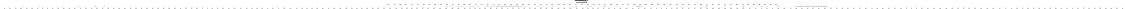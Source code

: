 # Network structure generated by ABC

digraph network {
size = "7.5,10";
center = true;
edge [dir = back];

{
  node [shape = plaintext];
  edge [style = invis];
  LevelTitle1 [label=""];
  LevelTitle2 [label=""];
  Level2 [label = ""];
  Level1 [label = ""];
  Level0 [label = ""];
  LevelTitle1 ->  LevelTitle2 ->  Level2 ->  Level1 ->  Level0;
}

{
  rank = same;
  LevelTitle1;
  title1 [shape=plaintext,
          fontsize=20,
          fontname = "Times-Roman",
          label="Network structure visualized by ABC\nBenchmark \"top\". Time was Wed Oct 16 16:07:35 2024. "
         ];
}

{
  rank = same;
  LevelTitle2;
  title2 [shape=plaintext,
          fontsize=18,
          fontname = "Times-Roman",
          label="The network contains 67 logic nodes and 0 latches.\n"
         ];
}

{
  rank = same;
  Level2;
  Node200 [label = "pv227_10_", shape = invtriangle, color = coral, fillcolor = coral];
  Node201 [label = "pv227_23_", shape = invtriangle, color = coral, fillcolor = coral];
  Node202 [label = "pv266_6_", shape = invtriangle, color = coral, fillcolor = coral];
  Node203 [label = "pv227_0_", shape = invtriangle, color = coral, fillcolor = coral];
  Node204 [label = "pv227_24_", shape = invtriangle, color = coral, fillcolor = coral];
  Node205 [label = "pv227_21_", shape = invtriangle, color = coral, fillcolor = coral];
  Node206 [label = "pv266_4_", shape = invtriangle, color = coral, fillcolor = coral];
  Node207 [label = "pv227_22_", shape = invtriangle, color = coral, fillcolor = coral];
  Node208 [label = "pv266_5_", shape = invtriangle, color = coral, fillcolor = coral];
  Node209 [label = "pv227_27_", shape = invtriangle, color = coral, fillcolor = coral];
  Node210 [label = "pv259_0_", shape = invtriangle, color = coral, fillcolor = coral];
  Node211 [label = "pv227_25_", shape = invtriangle, color = coral, fillcolor = coral];
  Node212 [label = "pv259_2_", shape = invtriangle, color = coral, fillcolor = coral];
  Node213 [label = "pv227_26_", shape = invtriangle, color = coral, fillcolor = coral];
  Node214 [label = "pv259_1_", shape = invtriangle, color = coral, fillcolor = coral];
  Node215 [label = "pv227_7_", shape = invtriangle, color = coral, fillcolor = coral];
  Node216 [label = "pv227_18_", shape = invtriangle, color = coral, fillcolor = coral];
  Node217 [label = "pv259_17_", shape = invtriangle, color = coral, fillcolor = coral];
  Node218 [label = "pv227_8_", shape = invtriangle, color = coral, fillcolor = coral];
  Node219 [label = "pv227_17_", shape = invtriangle, color = coral, fillcolor = coral];
  Node220 [label = "pv259_16_", shape = invtriangle, color = coral, fillcolor = coral];
  Node221 [label = "pv227_5_", shape = invtriangle, color = coral, fillcolor = coral];
  Node222 [label = "pv227_16_", shape = invtriangle, color = coral, fillcolor = coral];
  Node223 [label = "pv259_19_", shape = invtriangle, color = coral, fillcolor = coral];
  Node224 [label = "pv227_6_", shape = invtriangle, color = coral, fillcolor = coral];
  Node225 [label = "pv227_15_", shape = invtriangle, color = coral, fillcolor = coral];
  Node226 [label = "pv259_18_", shape = invtriangle, color = coral, fillcolor = coral];
  Node227 [label = "pv227_3_", shape = invtriangle, color = coral, fillcolor = coral];
  Node228 [label = "pv227_14_", shape = invtriangle, color = coral, fillcolor = coral];
  Node229 [label = "pv259_26_", shape = invtriangle, color = coral, fillcolor = coral];
  Node230 [label = "pv266_2_", shape = invtriangle, color = coral, fillcolor = coral];
  Node231 [label = "pv227_4_", shape = invtriangle, color = coral, fillcolor = coral];
  Node232 [label = "pv227_13_", shape = invtriangle, color = coral, fillcolor = coral];
  Node233 [label = "pv227_20_", shape = invtriangle, color = coral, fillcolor = coral];
  Node234 [label = "pv259_27_", shape = invtriangle, color = coral, fillcolor = coral];
  Node235 [label = "pv266_3_", shape = invtriangle, color = coral, fillcolor = coral];
  Node236 [label = "pv227_1_", shape = invtriangle, color = coral, fillcolor = coral];
  Node237 [label = "pv227_12_", shape = invtriangle, color = coral, fillcolor = coral];
  Node238 [label = "pv259_28_", shape = invtriangle, color = coral, fillcolor = coral];
  Node239 [label = "pv266_0_", shape = invtriangle, color = coral, fillcolor = coral];
  Node240 [label = "pv227_2_", shape = invtriangle, color = coral, fillcolor = coral];
  Node241 [label = "pv227_11_", shape = invtriangle, color = coral, fillcolor = coral];
  Node242 [label = "pv259_29_", shape = invtriangle, color = coral, fillcolor = coral];
  Node243 [label = "pv266_1_", shape = invtriangle, color = coral, fillcolor = coral];
  Node244 [label = "pv259_22_", shape = invtriangle, color = coral, fillcolor = coral];
  Node245 [label = "pv259_23_", shape = invtriangle, color = coral, fillcolor = coral];
  Node246 [label = "pv259_11_", shape = invtriangle, color = coral, fillcolor = coral];
  Node247 [label = "pv259_24_", shape = invtriangle, color = coral, fillcolor = coral];
  Node248 [label = "pv259_10_", shape = invtriangle, color = coral, fillcolor = coral];
  Node249 [label = "pv259_25_", shape = invtriangle, color = coral, fillcolor = coral];
  Node250 [label = "pv259_13_", shape = invtriangle, color = coral, fillcolor = coral];
  Node251 [label = "pv259_31_", shape = invtriangle, color = coral, fillcolor = coral];
  Node252 [label = "pv259_12_", shape = invtriangle, color = coral, fillcolor = coral];
  Node253 [label = "pv259_30_", shape = invtriangle, color = coral, fillcolor = coral];
  Node254 [label = "pv227_9_", shape = invtriangle, color = coral, fillcolor = coral];
  Node255 [label = "pv259_15_", shape = invtriangle, color = coral, fillcolor = coral];
  Node256 [label = "pv259_20_", shape = invtriangle, color = coral, fillcolor = coral];
  Node257 [label = "pv227_19_", shape = invtriangle, color = coral, fillcolor = coral];
  Node258 [label = "pv259_14_", shape = invtriangle, color = coral, fillcolor = coral];
  Node259 [label = "pv259_21_", shape = invtriangle, color = coral, fillcolor = coral];
  Node260 [label = "pv259_4_", shape = invtriangle, color = coral, fillcolor = coral];
  Node261 [label = "pv259_3_", shape = invtriangle, color = coral, fillcolor = coral];
  Node262 [label = "pv259_6_", shape = invtriangle, color = coral, fillcolor = coral];
  Node263 [label = "pv259_5_", shape = invtriangle, color = coral, fillcolor = coral];
  Node264 [label = "pv259_8_", shape = invtriangle, color = coral, fillcolor = coral];
  Node265 [label = "pv259_7_", shape = invtriangle, color = coral, fillcolor = coral];
  Node266 [label = "pv259_9_", shape = invtriangle, color = coral, fillcolor = coral];
}

{
  rank = same;
  Level1;
  Node268 [label = "268\n", shape = ellipse];
  Node269 [label = "269\n", shape = ellipse];
  Node270 [label = "270\n", shape = ellipse];
  Node271 [label = "271\n", shape = ellipse];
  Node272 [label = "272\n", shape = ellipse];
  Node273 [label = "273\n", shape = ellipse];
  Node274 [label = "274\n", shape = ellipse];
  Node275 [label = "275\n", shape = ellipse];
  Node276 [label = "276\n", shape = ellipse];
  Node277 [label = "277\n", shape = ellipse];
  Node278 [label = "278\n", shape = ellipse];
  Node279 [label = "279\n", shape = ellipse];
  Node280 [label = "280\n", shape = ellipse];
  Node281 [label = "281\n", shape = ellipse];
  Node282 [label = "282\n", shape = ellipse];
  Node283 [label = "283\n", shape = ellipse];
  Node284 [label = "284\n", shape = ellipse];
  Node285 [label = "285\n", shape = ellipse];
  Node286 [label = "286\n", shape = ellipse];
  Node287 [label = "287\n", shape = ellipse];
  Node288 [label = "288\n", shape = ellipse];
  Node289 [label = "289\n", shape = ellipse];
  Node290 [label = "290\n", shape = ellipse];
  Node291 [label = "291\n", shape = ellipse];
  Node292 [label = "292\n", shape = ellipse];
  Node293 [label = "293\n", shape = ellipse];
  Node294 [label = "294\n", shape = ellipse];
  Node295 [label = "295\n", shape = ellipse];
  Node296 [label = "296\n", shape = ellipse];
  Node297 [label = "297\n", shape = ellipse];
  Node298 [label = "298\n", shape = ellipse];
  Node299 [label = "299\n", shape = ellipse];
  Node300 [label = "300\n", shape = ellipse];
  Node301 [label = "301\n", shape = ellipse];
  Node302 [label = "302\n", shape = ellipse];
  Node303 [label = "303\n", shape = ellipse];
  Node304 [label = "304\n", shape = ellipse];
  Node305 [label = "305\n", shape = ellipse];
  Node306 [label = "306\n", shape = ellipse];
  Node307 [label = "307\n", shape = ellipse];
  Node308 [label = "308\n", shape = ellipse];
  Node309 [label = "309\n", shape = ellipse];
  Node310 [label = "310\n", shape = ellipse];
  Node311 [label = "311\n", shape = ellipse];
  Node312 [label = "312\n", shape = ellipse];
  Node313 [label = "313\n", shape = ellipse];
  Node314 [label = "314\n", shape = ellipse];
  Node315 [label = "315\n", shape = ellipse];
  Node316 [label = "316\n", shape = ellipse];
  Node317 [label = "317\n", shape = ellipse];
  Node318 [label = "318\n", shape = ellipse];
  Node319 [label = "319\n", shape = ellipse];
  Node320 [label = "320\n", shape = ellipse];
  Node321 [label = "321\n", shape = ellipse];
  Node322 [label = "322\n", shape = ellipse];
  Node323 [label = "323\n", shape = ellipse];
  Node324 [label = "324\n", shape = ellipse];
  Node325 [label = "325\n", shape = ellipse];
  Node326 [label = "326\n", shape = ellipse];
  Node327 [label = "327\n", shape = ellipse];
  Node328 [label = "328\n", shape = ellipse];
  Node329 [label = "329\n", shape = ellipse];
  Node330 [label = "330\n", shape = ellipse];
  Node331 [label = "331\n", shape = ellipse];
  Node332 [label = "332\n", shape = ellipse];
  Node333 [label = "333\n", shape = ellipse];
  Node334 [label = "334\n", shape = ellipse];
}

{
  rank = same;
  Level0;
  Node1 [label = "pv96_30_", shape = triangle, color = coral, fillcolor = coral];
  Node2 [label = "pv128_5_", shape = triangle, color = coral, fillcolor = coral];
  Node3 [label = "pv160_1_", shape = triangle, color = coral, fillcolor = coral];
  Node4 [label = "pv160_12_", shape = triangle, color = coral, fillcolor = coral];
  Node5 [label = "pv160_25_", shape = triangle, color = coral, fillcolor = coral];
  Node6 [label = "pv96_31_", shape = triangle, color = coral, fillcolor = coral];
  Node7 [label = "pv128_6_", shape = triangle, color = coral, fillcolor = coral];
  Node8 [label = "pv160_2_", shape = triangle, color = coral, fillcolor = coral];
  Node9 [label = "pv160_11_", shape = triangle, color = coral, fillcolor = coral];
  Node10 [label = "pv160_26_", shape = triangle, color = coral, fillcolor = coral];
  Node11 [label = "pv96_10_", shape = triangle, color = coral, fillcolor = coral];
  Node12 [label = "pv96_21_", shape = triangle, color = coral, fillcolor = coral];
  Node13 [label = "pv128_3_", shape = triangle, color = coral, fillcolor = coral];
  Node14 [label = "pv160_14_", shape = triangle, color = coral, fillcolor = coral];
  Node15 [label = "pv160_27_", shape = triangle, color = coral, fillcolor = coral];
  Node16 [label = "pv192_0_", shape = triangle, color = coral, fillcolor = coral];
  Node17 [label = "pv96_11_", shape = triangle, color = coral, fillcolor = coral];
  Node18 [label = "pv96_20_", shape = triangle, color = coral, fillcolor = coral];
  Node19 [label = "pv128_4_", shape = triangle, color = coral, fillcolor = coral];
  Node20 [label = "pv160_0_", shape = triangle, color = coral, fillcolor = coral];
  Node21 [label = "pv160_13_", shape = triangle, color = coral, fillcolor = coral];
  Node22 [label = "pv160_28_", shape = triangle, color = coral, fillcolor = coral];
  Node23 [label = "pv128_1_", shape = triangle, color = coral, fillcolor = coral];
  Node24 [label = "pv160_5_", shape = triangle, color = coral, fillcolor = coral];
  Node25 [label = "pv160_29_", shape = triangle, color = coral, fillcolor = coral];
  Node26 [label = "pv128_2_", shape = triangle, color = coral, fillcolor = coral];
  Node27 [label = "pv128_19_", shape = triangle, color = coral, fillcolor = coral];
  Node28 [label = "pv160_6_", shape = triangle, color = coral, fillcolor = coral];
  Node29 [label = "pv199_4_", shape = triangle, color = coral, fillcolor = coral];
  Node30 [label = "pv160_3_", shape = triangle, color = coral, fillcolor = coral];
  Node31 [label = "pv160_10_", shape = triangle, color = coral, fillcolor = coral];
  Node32 [label = "pv128_0_", shape = triangle, color = coral, fillcolor = coral];
  Node33 [label = "pv160_4_", shape = triangle, color = coral, fillcolor = coral];
  Node34 [label = "pv32_7_", shape = triangle, color = coral, fillcolor = coral];
  Node35 [label = "pv32_18_", shape = triangle, color = coral, fillcolor = coral];
  Node36 [label = "pv32_29_", shape = triangle, color = coral, fillcolor = coral];
  Node37 [label = "pv64_0_", shape = triangle, color = coral, fillcolor = coral];
  Node38 [label = "pv96_9_", shape = triangle, color = coral, fillcolor = coral];
  Node39 [label = "pv128_29_", shape = triangle, color = coral, fillcolor = coral];
  Node40 [label = "pv192_19_", shape = triangle, color = coral, fillcolor = coral];
  Node41 [label = "pv199_1_", shape = triangle, color = coral, fillcolor = coral];
  Node42 [label = "pv32_6_", shape = triangle, color = coral, fillcolor = coral];
  Node43 [label = "pv32_19_", shape = triangle, color = coral, fillcolor = coral];
  Node44 [label = "pv32_28_", shape = triangle, color = coral, fillcolor = coral];
  Node45 [label = "pv64_1_", shape = triangle, color = coral, fillcolor = coral];
  Node46 [label = "pv96_8_", shape = triangle, color = coral, fillcolor = coral];
  Node47 [label = "pv192_18_", shape = triangle, color = coral, fillcolor = coral];
  Node48 [label = "pv199_0_", shape = triangle, color = coral, fillcolor = coral];
  Node49 [label = "pv32_5_", shape = triangle, color = coral, fillcolor = coral];
  Node50 [label = "pv192_17_", shape = triangle, color = coral, fillcolor = coral];
  Node51 [label = "pv192_31_", shape = triangle, color = coral, fillcolor = coral];
  Node52 [label = "pv199_3_", shape = triangle, color = coral, fillcolor = coral];
  Node53 [label = "pv32_4_", shape = triangle, color = coral, fillcolor = coral];
  Node54 [label = "pv192_16_", shape = triangle, color = coral, fillcolor = coral];
  Node55 [label = "pv192_30_", shape = triangle, color = coral, fillcolor = coral];
  Node56 [label = "pv32_3_", shape = triangle, color = coral, fillcolor = coral];
  Node57 [label = "pv64_4_", shape = triangle, color = coral, fillcolor = coral];
  Node58 [label = "pv96_5_", shape = triangle, color = coral, fillcolor = coral];
  Node59 [label = "pv128_9_", shape = triangle, color = coral, fillcolor = coral];
  Node60 [label = "pv192_15_", shape = triangle, color = coral, fillcolor = coral];
  Node61 [label = "pv192_20_", shape = triangle, color = coral, fillcolor = coral];
  Node62 [label = "pv32_2_", shape = triangle, color = coral, fillcolor = coral];
  Node63 [label = "pv64_5_", shape = triangle, color = coral, fillcolor = coral];
  Node64 [label = "pv96_4_", shape = triangle, color = coral, fillcolor = coral];
  Node65 [label = "pv192_14_", shape = triangle, color = coral, fillcolor = coral];
  Node66 [label = "pv192_21_", shape = triangle, color = coral, fillcolor = coral];
  Node67 [label = "pv32_1_", shape = triangle, color = coral, fillcolor = coral];
  Node68 [label = "pv64_2_", shape = triangle, color = coral, fillcolor = coral];
  Node69 [label = "pv96_7_", shape = triangle, color = coral, fillcolor = coral];
  Node70 [label = "pv128_7_", shape = triangle, color = coral, fillcolor = coral];
  Node71 [label = "pv192_13_", shape = triangle, color = coral, fillcolor = coral];
  Node72 [label = "pv32_0_", shape = triangle, color = coral, fillcolor = coral];
  Node73 [label = "pv64_3_", shape = triangle, color = coral, fillcolor = coral];
  Node74 [label = "pv96_6_", shape = triangle, color = coral, fillcolor = coral];
  Node75 [label = "pv128_8_", shape = triangle, color = coral, fillcolor = coral];
  Node76 [label = "pv192_12_", shape = triangle, color = coral, fillcolor = coral];
  Node77 [label = "pv32_10_", shape = triangle, color = coral, fillcolor = coral];
  Node78 [label = "pv32_21_", shape = triangle, color = coral, fillcolor = coral];
  Node79 [label = "pv64_8_", shape = triangle, color = coral, fillcolor = coral];
  Node80 [label = "pv64_17_", shape = triangle, color = coral, fillcolor = coral];
  Node81 [label = "pv64_28_", shape = triangle, color = coral, fillcolor = coral];
  Node82 [label = "pv96_1_", shape = triangle, color = coral, fillcolor = coral];
  Node83 [label = "pv128_21_", shape = triangle, color = coral, fillcolor = coral];
  Node84 [label = "pv192_11_", shape = triangle, color = coral, fillcolor = coral];
  Node85 [label = "pv192_24_", shape = triangle, color = coral, fillcolor = coral];
  Node86 [label = "pv32_11_", shape = triangle, color = coral, fillcolor = coral];
  Node87 [label = "pv32_20_", shape = triangle, color = coral, fillcolor = coral];
  Node88 [label = "pv64_9_", shape = triangle, color = coral, fillcolor = coral];
  Node89 [label = "pv64_18_", shape = triangle, color = coral, fillcolor = coral];
  Node90 [label = "pv64_27_", shape = triangle, color = coral, fillcolor = coral];
  Node91 [label = "pv96_0_", shape = triangle, color = coral, fillcolor = coral];
  Node92 [label = "pv128_22_", shape = triangle, color = coral, fillcolor = coral];
  Node93 [label = "pv192_10_", shape = triangle, color = coral, fillcolor = coral];
  Node94 [label = "pv192_25_", shape = triangle, color = coral, fillcolor = coral];
  Node95 [label = "pv32_12_", shape = triangle, color = coral, fillcolor = coral];
  Node96 [label = "pv32_23_", shape = triangle, color = coral, fillcolor = coral];
  Node97 [label = "pv32_30_", shape = triangle, color = coral, fillcolor = coral];
  Node98 [label = "pv64_6_", shape = triangle, color = coral, fillcolor = coral];
  Node99 [label = "pv64_15_", shape = triangle, color = coral, fillcolor = coral];
  Node100 [label = "pv64_26_", shape = triangle, color = coral, fillcolor = coral];
  Node101 [label = "pv96_3_", shape = triangle, color = coral, fillcolor = coral];
  Node102 [label = "pv128_10_", shape = triangle, color = coral, fillcolor = coral];
  Node103 [label = "pv128_23_", shape = triangle, color = coral, fillcolor = coral];
  Node104 [label = "pv192_22_", shape = triangle, color = coral, fillcolor = coral];
  Node105 [label = "pv32_13_", shape = triangle, color = coral, fillcolor = coral];
  Node106 [label = "pv32_22_", shape = triangle, color = coral, fillcolor = coral];
  Node107 [label = "pv32_31_", shape = triangle, color = coral, fillcolor = coral];
  Node108 [label = "pv64_7_", shape = triangle, color = coral, fillcolor = coral];
  Node109 [label = "pv64_16_", shape = triangle, color = coral, fillcolor = coral];
  Node110 [label = "pv64_25_", shape = triangle, color = coral, fillcolor = coral];
  Node111 [label = "pv96_2_", shape = triangle, color = coral, fillcolor = coral];
  Node112 [label = "pv128_24_", shape = triangle, color = coral, fillcolor = coral];
  Node113 [label = "pv128_31_", shape = triangle, color = coral, fillcolor = coral];
  Node114 [label = "pv192_23_", shape = triangle, color = coral, fillcolor = coral];
  Node115 [label = "pv32_14_", shape = triangle, color = coral, fillcolor = coral];
  Node116 [label = "pv32_25_", shape = triangle, color = coral, fillcolor = coral];
  Node117 [label = "pv128_25_", shape = triangle, color = coral, fillcolor = coral];
  Node118 [label = "pv192_28_", shape = triangle, color = coral, fillcolor = coral];
  Node119 [label = "pv32_15_", shape = triangle, color = coral, fillcolor = coral];
  Node120 [label = "pv32_24_", shape = triangle, color = coral, fillcolor = coral];
  Node121 [label = "pv128_26_", shape = triangle, color = coral, fillcolor = coral];
  Node122 [label = "pv192_9_", shape = triangle, color = coral, fillcolor = coral];
  Node123 [label = "pv192_29_", shape = triangle, color = coral, fillcolor = coral];
  Node124 [label = "pv195_0_", shape = triangle, color = coral, fillcolor = coral];
  Node125 [label = "pv32_9_", shape = triangle, color = coral, fillcolor = coral];
  Node126 [label = "pv32_16_", shape = triangle, color = coral, fillcolor = coral];
  Node127 [label = "pv32_27_", shape = triangle, color = coral, fillcolor = coral];
  Node128 [label = "pv64_19_", shape = triangle, color = coral, fillcolor = coral];
  Node129 [label = "pv128_27_", shape = triangle, color = coral, fillcolor = coral];
  Node130 [label = "pv192_26_", shape = triangle, color = coral, fillcolor = coral];
  Node131 [label = "pv32_8_", shape = triangle, color = coral, fillcolor = coral];
  Node132 [label = "pv32_17_", shape = triangle, color = coral, fillcolor = coral];
  Node133 [label = "pv32_26_", shape = triangle, color = coral, fillcolor = coral];
  Node134 [label = "pv64_29_", shape = triangle, color = coral, fillcolor = coral];
  Node135 [label = "pv128_28_", shape = triangle, color = coral, fillcolor = coral];
  Node136 [label = "pv192_27_", shape = triangle, color = coral, fillcolor = coral];
  Node137 [label = "pv64_20_", shape = triangle, color = coral, fillcolor = coral];
  Node138 [label = "pv64_31_", shape = triangle, color = coral, fillcolor = coral];
  Node139 [label = "pv96_16_", shape = triangle, color = coral, fillcolor = coral];
  Node140 [label = "pv96_27_", shape = triangle, color = coral, fillcolor = coral];
  Node141 [label = "pv128_16_", shape = triangle, color = coral, fillcolor = coral];
  Node142 [label = "pv160_9_", shape = triangle, color = coral, fillcolor = coral];
  Node143 [label = "pv160_30_", shape = triangle, color = coral, fillcolor = coral];
  Node144 [label = "pv192_6_", shape = triangle, color = coral, fillcolor = coral];
  Node145 [label = "pv194_0_", shape = triangle, color = coral, fillcolor = coral];
  Node146 [label = "pv64_10_", shape = triangle, color = coral, fillcolor = coral];
  Node147 [label = "pv96_17_", shape = triangle, color = coral, fillcolor = coral];
  Node148 [label = "pv96_26_", shape = triangle, color = coral, fillcolor = coral];
  Node149 [label = "pv128_15_", shape = triangle, color = coral, fillcolor = coral];
  Node150 [label = "pv160_19_", shape = triangle, color = coral, fillcolor = coral];
  Node151 [label = "pv192_5_", shape = triangle, color = coral, fillcolor = coral];
  Node152 [label = "pv96_18_", shape = triangle, color = coral, fillcolor = coral];
  Node153 [label = "pv96_29_", shape = triangle, color = coral, fillcolor = coral];
  Node154 [label = "pv128_18_", shape = triangle, color = coral, fillcolor = coral];
  Node155 [label = "pv160_7_", shape = triangle, color = coral, fillcolor = coral];
  Node156 [label = "pv192_8_", shape = triangle, color = coral, fillcolor = coral];
  Node157 [label = "pv96_19_", shape = triangle, color = coral, fillcolor = coral];
  Node158 [label = "pv96_28_", shape = triangle, color = coral, fillcolor = coral];
  Node159 [label = "pv128_17_", shape = triangle, color = coral, fillcolor = coral];
  Node160 [label = "pv160_8_", shape = triangle, color = coral, fillcolor = coral];
  Node161 [label = "pv160_20_", shape = triangle, color = coral, fillcolor = coral];
  Node162 [label = "pv192_7_", shape = triangle, color = coral, fillcolor = coral];
  Node163 [label = "pv194_1_", shape = triangle, color = coral, fillcolor = coral];
  Node164 [label = "pv64_13_", shape = triangle, color = coral, fillcolor = coral];
  Node165 [label = "pv64_24_", shape = triangle, color = coral, fillcolor = coral];
  Node166 [label = "pv96_12_", shape = triangle, color = coral, fillcolor = coral];
  Node167 [label = "pv96_23_", shape = triangle, color = coral, fillcolor = coral];
  Node168 [label = "pv128_12_", shape = triangle, color = coral, fillcolor = coral];
  Node169 [label = "pv128_30_", shape = triangle, color = coral, fillcolor = coral];
  Node170 [label = "pv160_16_", shape = triangle, color = coral, fillcolor = coral];
  Node171 [label = "pv160_21_", shape = triangle, color = coral, fillcolor = coral];
  Node172 [label = "pv192_2_", shape = triangle, color = coral, fillcolor = coral];
  Node173 [label = "pv64_14_", shape = triangle, color = coral, fillcolor = coral];
  Node174 [label = "pv64_23_", shape = triangle, color = coral, fillcolor = coral];
  Node175 [label = "pv96_13_", shape = triangle, color = coral, fillcolor = coral];
  Node176 [label = "pv96_22_", shape = triangle, color = coral, fillcolor = coral];
  Node177 [label = "pv128_11_", shape = triangle, color = coral, fillcolor = coral];
  Node178 [label = "pv160_15_", shape = triangle, color = coral, fillcolor = coral];
  Node179 [label = "pv160_22_", shape = triangle, color = coral, fillcolor = coral];
  Node180 [label = "pv192_1_", shape = triangle, color = coral, fillcolor = coral];
  Node181 [label = "pv64_11_", shape = triangle, color = coral, fillcolor = coral];
  Node182 [label = "pv64_22_", shape = triangle, color = coral, fillcolor = coral];
  Node183 [label = "pv96_14_", shape = triangle, color = coral, fillcolor = coral];
  Node184 [label = "pv96_25_", shape = triangle, color = coral, fillcolor = coral];
  Node185 [label = "pv128_14_", shape = triangle, color = coral, fillcolor = coral];
  Node186 [label = "pv160_18_", shape = triangle, color = coral, fillcolor = coral];
  Node187 [label = "pv160_23_", shape = triangle, color = coral, fillcolor = coral];
  Node188 [label = "pv192_4_", shape = triangle, color = coral, fillcolor = coral];
  Node189 [label = "pv64_12_", shape = triangle, color = coral, fillcolor = coral];
  Node190 [label = "pv64_21_", shape = triangle, color = coral, fillcolor = coral];
  Node191 [label = "pv64_30_", shape = triangle, color = coral, fillcolor = coral];
  Node192 [label = "pv96_15_", shape = triangle, color = coral, fillcolor = coral];
  Node193 [label = "pv96_24_", shape = triangle, color = coral, fillcolor = coral];
  Node194 [label = "pv128_13_", shape = triangle, color = coral, fillcolor = coral];
  Node195 [label = "pv128_20_", shape = triangle, color = coral, fillcolor = coral];
  Node196 [label = "pv160_17_", shape = triangle, color = coral, fillcolor = coral];
  Node197 [label = "pv160_24_", shape = triangle, color = coral, fillcolor = coral];
  Node198 [label = "pv160_31_", shape = triangle, color = coral, fillcolor = coral];
  Node199 [label = "pv192_3_", shape = triangle, color = coral, fillcolor = coral];
}

title1 -> title2 [style = invis];
title2 -> Node200 [style = invis];
title2 -> Node201 [style = invis];
title2 -> Node202 [style = invis];
title2 -> Node203 [style = invis];
title2 -> Node204 [style = invis];
title2 -> Node205 [style = invis];
title2 -> Node206 [style = invis];
title2 -> Node207 [style = invis];
title2 -> Node208 [style = invis];
title2 -> Node209 [style = invis];
title2 -> Node210 [style = invis];
title2 -> Node211 [style = invis];
title2 -> Node212 [style = invis];
title2 -> Node213 [style = invis];
title2 -> Node214 [style = invis];
title2 -> Node215 [style = invis];
title2 -> Node216 [style = invis];
title2 -> Node217 [style = invis];
title2 -> Node218 [style = invis];
title2 -> Node219 [style = invis];
title2 -> Node220 [style = invis];
title2 -> Node221 [style = invis];
title2 -> Node222 [style = invis];
title2 -> Node223 [style = invis];
title2 -> Node224 [style = invis];
title2 -> Node225 [style = invis];
title2 -> Node226 [style = invis];
title2 -> Node227 [style = invis];
title2 -> Node228 [style = invis];
title2 -> Node229 [style = invis];
title2 -> Node230 [style = invis];
title2 -> Node231 [style = invis];
title2 -> Node232 [style = invis];
title2 -> Node233 [style = invis];
title2 -> Node234 [style = invis];
title2 -> Node235 [style = invis];
title2 -> Node236 [style = invis];
title2 -> Node237 [style = invis];
title2 -> Node238 [style = invis];
title2 -> Node239 [style = invis];
title2 -> Node240 [style = invis];
title2 -> Node241 [style = invis];
title2 -> Node242 [style = invis];
title2 -> Node243 [style = invis];
title2 -> Node244 [style = invis];
title2 -> Node245 [style = invis];
title2 -> Node246 [style = invis];
title2 -> Node247 [style = invis];
title2 -> Node248 [style = invis];
title2 -> Node249 [style = invis];
title2 -> Node250 [style = invis];
title2 -> Node251 [style = invis];
title2 -> Node252 [style = invis];
title2 -> Node253 [style = invis];
title2 -> Node254 [style = invis];
title2 -> Node255 [style = invis];
title2 -> Node256 [style = invis];
title2 -> Node257 [style = invis];
title2 -> Node258 [style = invis];
title2 -> Node259 [style = invis];
title2 -> Node260 [style = invis];
title2 -> Node261 [style = invis];
title2 -> Node262 [style = invis];
title2 -> Node263 [style = invis];
title2 -> Node264 [style = invis];
title2 -> Node265 [style = invis];
title2 -> Node266 [style = invis];
Node200 -> Node201 [style = invis];
Node201 -> Node202 [style = invis];
Node202 -> Node203 [style = invis];
Node203 -> Node204 [style = invis];
Node204 -> Node205 [style = invis];
Node205 -> Node206 [style = invis];
Node206 -> Node207 [style = invis];
Node207 -> Node208 [style = invis];
Node208 -> Node209 [style = invis];
Node209 -> Node210 [style = invis];
Node210 -> Node211 [style = invis];
Node211 -> Node212 [style = invis];
Node212 -> Node213 [style = invis];
Node213 -> Node214 [style = invis];
Node214 -> Node215 [style = invis];
Node215 -> Node216 [style = invis];
Node216 -> Node217 [style = invis];
Node217 -> Node218 [style = invis];
Node218 -> Node219 [style = invis];
Node219 -> Node220 [style = invis];
Node220 -> Node221 [style = invis];
Node221 -> Node222 [style = invis];
Node222 -> Node223 [style = invis];
Node223 -> Node224 [style = invis];
Node224 -> Node225 [style = invis];
Node225 -> Node226 [style = invis];
Node226 -> Node227 [style = invis];
Node227 -> Node228 [style = invis];
Node228 -> Node229 [style = invis];
Node229 -> Node230 [style = invis];
Node230 -> Node231 [style = invis];
Node231 -> Node232 [style = invis];
Node232 -> Node233 [style = invis];
Node233 -> Node234 [style = invis];
Node234 -> Node235 [style = invis];
Node235 -> Node236 [style = invis];
Node236 -> Node237 [style = invis];
Node237 -> Node238 [style = invis];
Node238 -> Node239 [style = invis];
Node239 -> Node240 [style = invis];
Node240 -> Node241 [style = invis];
Node241 -> Node242 [style = invis];
Node242 -> Node243 [style = invis];
Node243 -> Node244 [style = invis];
Node244 -> Node245 [style = invis];
Node245 -> Node246 [style = invis];
Node246 -> Node247 [style = invis];
Node247 -> Node248 [style = invis];
Node248 -> Node249 [style = invis];
Node249 -> Node250 [style = invis];
Node250 -> Node251 [style = invis];
Node251 -> Node252 [style = invis];
Node252 -> Node253 [style = invis];
Node253 -> Node254 [style = invis];
Node254 -> Node255 [style = invis];
Node255 -> Node256 [style = invis];
Node256 -> Node257 [style = invis];
Node257 -> Node258 [style = invis];
Node258 -> Node259 [style = invis];
Node259 -> Node260 [style = invis];
Node260 -> Node261 [style = invis];
Node261 -> Node262 [style = invis];
Node262 -> Node263 [style = invis];
Node263 -> Node264 [style = invis];
Node264 -> Node265 [style = invis];
Node265 -> Node266 [style = invis];
Node200 -> Node268 [style = solid];
Node201 -> Node269 [style = solid];
Node202 -> Node270 [style = solid];
Node203 -> Node271 [style = solid];
Node204 -> Node272 [style = solid];
Node205 -> Node273 [style = solid];
Node206 -> Node274 [style = solid];
Node207 -> Node275 [style = solid];
Node208 -> Node276 [style = solid];
Node209 -> Node277 [style = solid];
Node210 -> Node278 [style = solid];
Node211 -> Node279 [style = solid];
Node212 -> Node280 [style = solid];
Node213 -> Node281 [style = solid];
Node214 -> Node282 [style = solid];
Node215 -> Node283 [style = solid];
Node216 -> Node284 [style = solid];
Node217 -> Node285 [style = solid];
Node218 -> Node286 [style = solid];
Node219 -> Node287 [style = solid];
Node220 -> Node288 [style = solid];
Node221 -> Node289 [style = solid];
Node222 -> Node290 [style = solid];
Node223 -> Node291 [style = solid];
Node224 -> Node292 [style = solid];
Node225 -> Node293 [style = solid];
Node226 -> Node294 [style = solid];
Node227 -> Node295 [style = solid];
Node228 -> Node296 [style = solid];
Node229 -> Node297 [style = solid];
Node230 -> Node298 [style = solid];
Node231 -> Node299 [style = solid];
Node232 -> Node300 [style = solid];
Node233 -> Node301 [style = solid];
Node234 -> Node302 [style = solid];
Node235 -> Node303 [style = solid];
Node236 -> Node304 [style = solid];
Node237 -> Node305 [style = solid];
Node238 -> Node306 [style = solid];
Node239 -> Node307 [style = solid];
Node240 -> Node308 [style = solid];
Node241 -> Node309 [style = solid];
Node242 -> Node310 [style = solid];
Node243 -> Node311 [style = solid];
Node244 -> Node312 [style = solid];
Node245 -> Node313 [style = solid];
Node246 -> Node314 [style = solid];
Node247 -> Node315 [style = solid];
Node248 -> Node316 [style = solid];
Node249 -> Node317 [style = solid];
Node250 -> Node318 [style = solid];
Node251 -> Node319 [style = solid];
Node252 -> Node320 [style = solid];
Node253 -> Node321 [style = solid];
Node254 -> Node322 [style = solid];
Node255 -> Node323 [style = solid];
Node256 -> Node324 [style = solid];
Node257 -> Node325 [style = solid];
Node258 -> Node326 [style = solid];
Node259 -> Node327 [style = solid];
Node260 -> Node328 [style = solid];
Node261 -> Node329 [style = solid];
Node262 -> Node330 [style = solid];
Node263 -> Node331 [style = solid];
Node264 -> Node332 [style = solid];
Node265 -> Node333 [style = solid];
Node266 -> Node334 [style = solid];
Node268 -> Node11 [style = solid];
Node268 -> Node41 [style = solid];
Node268 -> Node48 [style = solid];
Node268 -> Node77 [style = solid];
Node268 -> Node146 [style = solid];
Node269 -> Node41 [style = solid];
Node269 -> Node48 [style = solid];
Node269 -> Node96 [style = solid];
Node269 -> Node167 [style = solid];
Node269 -> Node174 [style = solid];
Node270 -> Node41 [style = solid];
Node270 -> Node48 [style = solid];
Node270 -> Node52 [style = solid];
Node270 -> Node124 [style = solid];
Node271 -> Node37 [style = solid];
Node271 -> Node41 [style = solid];
Node271 -> Node48 [style = solid];
Node271 -> Node72 [style = solid];
Node271 -> Node91 [style = solid];
Node272 -> Node41 [style = solid];
Node272 -> Node48 [style = solid];
Node272 -> Node120 [style = solid];
Node272 -> Node165 [style = solid];
Node272 -> Node193 [style = solid];
Node273 -> Node12 [style = solid];
Node273 -> Node41 [style = solid];
Node273 -> Node48 [style = solid];
Node273 -> Node78 [style = solid];
Node273 -> Node190 [style = solid];
Node274 -> Node41 [style = solid];
Node274 -> Node48 [style = solid];
Node274 -> Node52 [style = solid];
Node274 -> Node145 [style = solid];
Node275 -> Node41 [style = solid];
Node275 -> Node48 [style = solid];
Node275 -> Node106 [style = solid];
Node275 -> Node176 [style = solid];
Node275 -> Node182 [style = solid];
Node276 -> Node41 [style = solid];
Node276 -> Node48 [style = solid];
Node276 -> Node52 [style = solid];
Node276 -> Node163 [style = solid];
Node277 -> Node41 [style = solid];
Node277 -> Node48 [style = solid];
Node277 -> Node90 [style = solid];
Node277 -> Node127 [style = solid];
Node277 -> Node140 [style = solid];
Node278 -> Node29 [style = solid];
Node278 -> Node41 [style = solid];
Node278 -> Node44 [style = solid];
Node278 -> Node48 [style = solid];
Node278 -> Node81 [style = solid];
Node278 -> Node158 [style = solid];
Node279 -> Node41 [style = solid];
Node279 -> Node48 [style = solid];
Node279 -> Node110 [style = solid];
Node279 -> Node116 [style = solid];
Node279 -> Node184 [style = solid];
Node280 -> Node1 [style = solid];
Node280 -> Node29 [style = solid];
Node280 -> Node41 [style = solid];
Node280 -> Node48 [style = solid];
Node280 -> Node97 [style = solid];
Node280 -> Node191 [style = solid];
Node281 -> Node41 [style = solid];
Node281 -> Node48 [style = solid];
Node281 -> Node100 [style = solid];
Node281 -> Node133 [style = solid];
Node281 -> Node148 [style = solid];
Node282 -> Node29 [style = solid];
Node282 -> Node36 [style = solid];
Node282 -> Node41 [style = solid];
Node282 -> Node48 [style = solid];
Node282 -> Node134 [style = solid];
Node282 -> Node153 [style = solid];
Node283 -> Node34 [style = solid];
Node283 -> Node41 [style = solid];
Node283 -> Node48 [style = solid];
Node283 -> Node69 [style = solid];
Node283 -> Node108 [style = solid];
Node284 -> Node35 [style = solid];
Node284 -> Node41 [style = solid];
Node284 -> Node48 [style = solid];
Node284 -> Node89 [style = solid];
Node284 -> Node152 [style = solid];
Node285 -> Node21 [style = solid];
Node285 -> Node29 [style = solid];
Node285 -> Node41 [style = solid];
Node285 -> Node48 [style = solid];
Node285 -> Node71 [style = solid];
Node285 -> Node194 [style = solid];
Node286 -> Node41 [style = solid];
Node286 -> Node46 [style = solid];
Node286 -> Node48 [style = solid];
Node286 -> Node79 [style = solid];
Node286 -> Node131 [style = solid];
Node287 -> Node41 [style = solid];
Node287 -> Node48 [style = solid];
Node287 -> Node80 [style = solid];
Node287 -> Node132 [style = solid];
Node287 -> Node147 [style = solid];
Node288 -> Node4 [style = solid];
Node288 -> Node29 [style = solid];
Node288 -> Node41 [style = solid];
Node288 -> Node48 [style = solid];
Node288 -> Node76 [style = solid];
Node288 -> Node168 [style = solid];
Node289 -> Node41 [style = solid];
Node289 -> Node48 [style = solid];
Node289 -> Node49 [style = solid];
Node289 -> Node58 [style = solid];
Node289 -> Node63 [style = solid];
Node290 -> Node41 [style = solid];
Node290 -> Node48 [style = solid];
Node290 -> Node109 [style = solid];
Node290 -> Node126 [style = solid];
Node290 -> Node139 [style = solid];
Node291 -> Node29 [style = solid];
Node291 -> Node41 [style = solid];
Node291 -> Node48 [style = solid];
Node291 -> Node60 [style = solid];
Node291 -> Node149 [style = solid];
Node291 -> Node178 [style = solid];
Node292 -> Node41 [style = solid];
Node292 -> Node42 [style = solid];
Node292 -> Node48 [style = solid];
Node292 -> Node74 [style = solid];
Node292 -> Node98 [style = solid];
Node293 -> Node41 [style = solid];
Node293 -> Node48 [style = solid];
Node293 -> Node99 [style = solid];
Node293 -> Node119 [style = solid];
Node293 -> Node192 [style = solid];
Node294 -> Node14 [style = solid];
Node294 -> Node29 [style = solid];
Node294 -> Node41 [style = solid];
Node294 -> Node48 [style = solid];
Node294 -> Node65 [style = solid];
Node294 -> Node185 [style = solid];
Node295 -> Node41 [style = solid];
Node295 -> Node48 [style = solid];
Node295 -> Node56 [style = solid];
Node295 -> Node73 [style = solid];
Node295 -> Node101 [style = solid];
Node296 -> Node41 [style = solid];
Node296 -> Node48 [style = solid];
Node296 -> Node115 [style = solid];
Node296 -> Node173 [style = solid];
Node296 -> Node183 [style = solid];
Node297 -> Node29 [style = solid];
Node297 -> Node41 [style = solid];
Node297 -> Node48 [style = solid];
Node297 -> Node92 [style = solid];
Node297 -> Node104 [style = solid];
Node297 -> Node179 [style = solid];
Node298 -> Node41 [style = solid];
Node298 -> Node48 [style = solid];
Node298 -> Node52 [style = solid];
Node298 -> Node55 [style = solid];
Node298 -> Node143 [style = solid];
Node298 -> Node169 [style = solid];
Node299 -> Node41 [style = solid];
Node299 -> Node48 [style = solid];
Node299 -> Node53 [style = solid];
Node299 -> Node57 [style = solid];
Node299 -> Node64 [style = solid];
Node300 -> Node41 [style = solid];
Node300 -> Node48 [style = solid];
Node300 -> Node105 [style = solid];
Node300 -> Node164 [style = solid];
Node300 -> Node175 [style = solid];
Node301 -> Node18 [style = solid];
Node301 -> Node41 [style = solid];
Node301 -> Node48 [style = solid];
Node301 -> Node87 [style = solid];
Node301 -> Node137 [style = solid];
Node302 -> Node29 [style = solid];
Node302 -> Node41 [style = solid];
Node302 -> Node48 [style = solid];
Node302 -> Node103 [style = solid];
Node302 -> Node114 [style = solid];
Node302 -> Node187 [style = solid];
Node303 -> Node41 [style = solid];
Node303 -> Node48 [style = solid];
Node303 -> Node51 [style = solid];
Node303 -> Node52 [style = solid];
Node303 -> Node113 [style = solid];
Node303 -> Node198 [style = solid];
Node304 -> Node41 [style = solid];
Node304 -> Node45 [style = solid];
Node304 -> Node48 [style = solid];
Node304 -> Node67 [style = solid];
Node304 -> Node82 [style = solid];
Node305 -> Node41 [style = solid];
Node305 -> Node48 [style = solid];
Node305 -> Node95 [style = solid];
Node305 -> Node166 [style = solid];
Node305 -> Node189 [style = solid];
Node306 -> Node29 [style = solid];
Node306 -> Node41 [style = solid];
Node306 -> Node48 [style = solid];
Node306 -> Node85 [style = solid];
Node306 -> Node112 [style = solid];
Node306 -> Node197 [style = solid];
Node307 -> Node22 [style = solid];
Node307 -> Node41 [style = solid];
Node307 -> Node48 [style = solid];
Node307 -> Node52 [style = solid];
Node307 -> Node118 [style = solid];
Node307 -> Node135 [style = solid];
Node308 -> Node41 [style = solid];
Node308 -> Node48 [style = solid];
Node308 -> Node62 [style = solid];
Node308 -> Node68 [style = solid];
Node308 -> Node111 [style = solid];
Node309 -> Node17 [style = solid];
Node309 -> Node41 [style = solid];
Node309 -> Node48 [style = solid];
Node309 -> Node86 [style = solid];
Node309 -> Node181 [style = solid];
Node310 -> Node5 [style = solid];
Node310 -> Node29 [style = solid];
Node310 -> Node41 [style = solid];
Node310 -> Node48 [style = solid];
Node310 -> Node94 [style = solid];
Node310 -> Node117 [style = solid];
Node311 -> Node25 [style = solid];
Node311 -> Node39 [style = solid];
Node311 -> Node41 [style = solid];
Node311 -> Node48 [style = solid];
Node311 -> Node52 [style = solid];
Node311 -> Node123 [style = solid];
Node312 -> Node29 [style = solid];
Node312 -> Node41 [style = solid];
Node312 -> Node47 [style = solid];
Node312 -> Node48 [style = solid];
Node312 -> Node154 [style = solid];
Node312 -> Node186 [style = solid];
Node313 -> Node27 [style = solid];
Node313 -> Node29 [style = solid];
Node313 -> Node40 [style = solid];
Node313 -> Node41 [style = solid];
Node313 -> Node48 [style = solid];
Node313 -> Node150 [style = solid];
Node314 -> Node29 [style = solid];
Node314 -> Node41 [style = solid];
Node314 -> Node48 [style = solid];
Node314 -> Node70 [style = solid];
Node314 -> Node155 [style = solid];
Node314 -> Node162 [style = solid];
Node315 -> Node29 [style = solid];
Node315 -> Node41 [style = solid];
Node315 -> Node48 [style = solid];
Node315 -> Node61 [style = solid];
Node315 -> Node161 [style = solid];
Node315 -> Node195 [style = solid];
Node316 -> Node7 [style = solid];
Node316 -> Node28 [style = solid];
Node316 -> Node29 [style = solid];
Node316 -> Node41 [style = solid];
Node316 -> Node48 [style = solid];
Node316 -> Node144 [style = solid];
Node317 -> Node29 [style = solid];
Node317 -> Node41 [style = solid];
Node317 -> Node48 [style = solid];
Node317 -> Node66 [style = solid];
Node317 -> Node83 [style = solid];
Node317 -> Node171 [style = solid];
Node318 -> Node29 [style = solid];
Node318 -> Node41 [style = solid];
Node318 -> Node48 [style = solid];
Node318 -> Node59 [style = solid];
Node318 -> Node122 [style = solid];
Node318 -> Node142 [style = solid];
Node319 -> Node15 [style = solid];
Node319 -> Node29 [style = solid];
Node319 -> Node41 [style = solid];
Node319 -> Node48 [style = solid];
Node319 -> Node129 [style = solid];
Node319 -> Node136 [style = solid];
Node320 -> Node29 [style = solid];
Node320 -> Node41 [style = solid];
Node320 -> Node48 [style = solid];
Node320 -> Node75 [style = solid];
Node320 -> Node156 [style = solid];
Node320 -> Node160 [style = solid];
Node321 -> Node10 [style = solid];
Node321 -> Node29 [style = solid];
Node321 -> Node41 [style = solid];
Node321 -> Node48 [style = solid];
Node321 -> Node121 [style = solid];
Node321 -> Node130 [style = solid];
Node322 -> Node38 [style = solid];
Node322 -> Node41 [style = solid];
Node322 -> Node48 [style = solid];
Node322 -> Node88 [style = solid];
Node322 -> Node125 [style = solid];
Node323 -> Node9 [style = solid];
Node323 -> Node29 [style = solid];
Node323 -> Node41 [style = solid];
Node323 -> Node48 [style = solid];
Node323 -> Node84 [style = solid];
Node323 -> Node177 [style = solid];
Node324 -> Node29 [style = solid];
Node324 -> Node41 [style = solid];
Node324 -> Node48 [style = solid];
Node324 -> Node54 [style = solid];
Node324 -> Node141 [style = solid];
Node324 -> Node170 [style = solid];
Node325 -> Node41 [style = solid];
Node325 -> Node43 [style = solid];
Node325 -> Node48 [style = solid];
Node325 -> Node128 [style = solid];
Node325 -> Node157 [style = solid];
Node326 -> Node29 [style = solid];
Node326 -> Node31 [style = solid];
Node326 -> Node41 [style = solid];
Node326 -> Node48 [style = solid];
Node326 -> Node93 [style = solid];
Node326 -> Node102 [style = solid];
Node327 -> Node29 [style = solid];
Node327 -> Node41 [style = solid];
Node327 -> Node48 [style = solid];
Node327 -> Node50 [style = solid];
Node327 -> Node159 [style = solid];
Node327 -> Node196 [style = solid];
Node328 -> Node16 [style = solid];
Node328 -> Node20 [style = solid];
Node328 -> Node29 [style = solid];
Node328 -> Node32 [style = solid];
Node328 -> Node41 [style = solid];
Node328 -> Node48 [style = solid];
Node329 -> Node6 [style = solid];
Node329 -> Node29 [style = solid];
Node329 -> Node41 [style = solid];
Node329 -> Node48 [style = solid];
Node329 -> Node107 [style = solid];
Node329 -> Node138 [style = solid];
Node330 -> Node8 [style = solid];
Node330 -> Node26 [style = solid];
Node330 -> Node29 [style = solid];
Node330 -> Node41 [style = solid];
Node330 -> Node48 [style = solid];
Node330 -> Node172 [style = solid];
Node331 -> Node3 [style = solid];
Node331 -> Node23 [style = solid];
Node331 -> Node29 [style = solid];
Node331 -> Node41 [style = solid];
Node331 -> Node48 [style = solid];
Node331 -> Node180 [style = solid];
Node332 -> Node19 [style = solid];
Node332 -> Node29 [style = solid];
Node332 -> Node33 [style = solid];
Node332 -> Node41 [style = solid];
Node332 -> Node48 [style = solid];
Node332 -> Node188 [style = solid];
Node333 -> Node13 [style = solid];
Node333 -> Node29 [style = solid];
Node333 -> Node30 [style = solid];
Node333 -> Node41 [style = solid];
Node333 -> Node48 [style = solid];
Node333 -> Node199 [style = solid];
Node334 -> Node2 [style = solid];
Node334 -> Node24 [style = solid];
Node334 -> Node29 [style = solid];
Node334 -> Node41 [style = solid];
Node334 -> Node48 [style = solid];
Node334 -> Node151 [style = solid];
}

